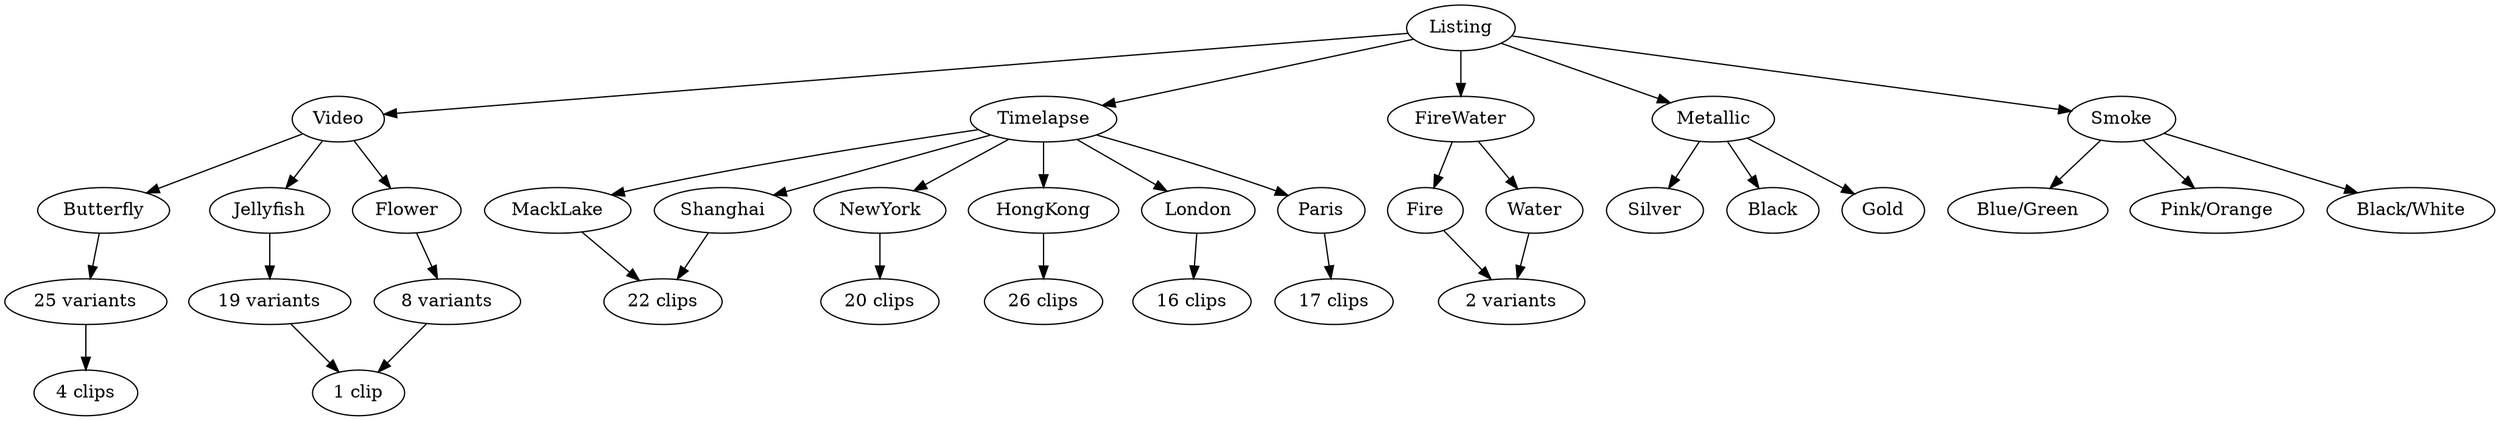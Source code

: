 digraph Motion {
    Listing -> {Video, Timelapse, FireWater, Metallic, Smoke}
        Video -> {Butterfly, Jellyfish, Flower}
            Butterfly -> "25 variants" -> "4 clips"
            Jellyfish -> "19 variants" -> "1 clip"
            Flower -> "8 variants" -> "1 clip"
        Timelapse -> {MackLake, NewYork, HongKong, London, Paris, Shanghai}
            MackLake -> "22 clips"
            NewYork -> "20 clips"
            HongKong -> "26 clips"
            London -> "16 clips"
            Paris -> "17 clips"
            Shanghai -> "22 clips"
        FireWater -> {Fire, Water}
            Fire -> "2 variants"
            Water -> "2 variants"
        Metallic -> {Silver, Black, Gold}
        Smoke -> {"Blue/Green", "Pink/Orange", "Black/White"}
}
